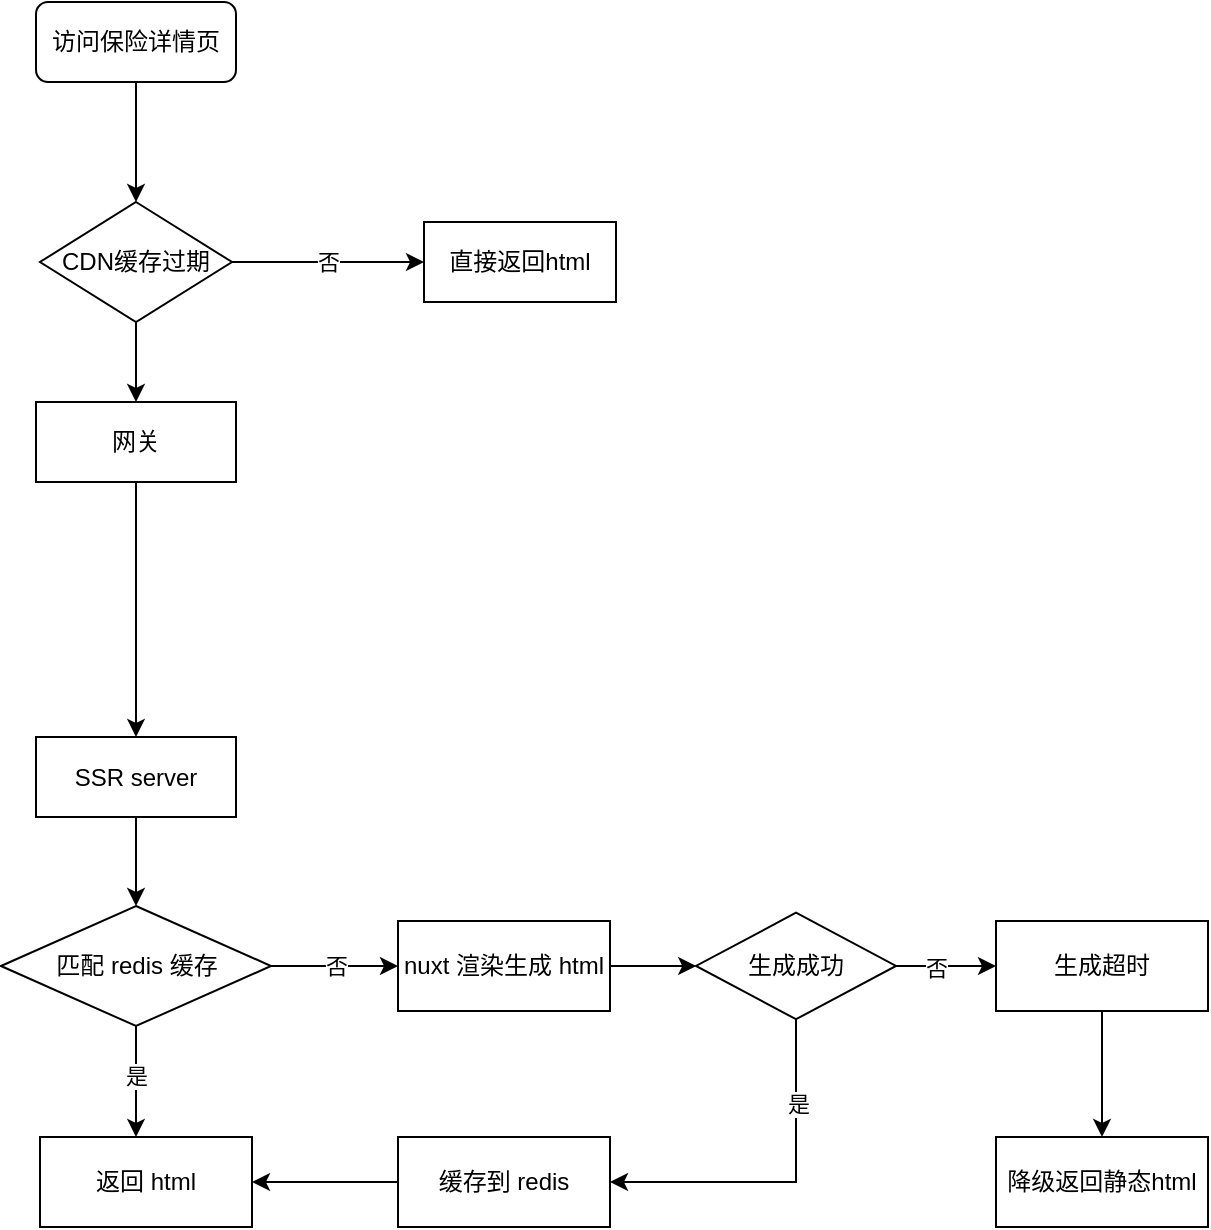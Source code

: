 <mxfile version="18.2.0" type="github">
  <diagram id="qEG29GzppgMQ6EskAuyx" name="Page-1">
    <mxGraphModel dx="1426" dy="793" grid="1" gridSize="10" guides="1" tooltips="1" connect="1" arrows="1" fold="1" page="1" pageScale="1" pageWidth="827" pageHeight="1169" math="0" shadow="0">
      <root>
        <mxCell id="0" />
        <mxCell id="1" parent="0" />
        <mxCell id="Ctoy03uefZ5JHMt1Kjl_-14" value="" style="edgeStyle=orthogonalEdgeStyle;rounded=0;orthogonalLoop=1;jettySize=auto;html=1;" edge="1" parent="1" source="Ctoy03uefZ5JHMt1Kjl_-1" target="Ctoy03uefZ5JHMt1Kjl_-13">
          <mxGeometry relative="1" as="geometry" />
        </mxCell>
        <mxCell id="Ctoy03uefZ5JHMt1Kjl_-1" value="访问保险详情页" style="rounded=1;whiteSpace=wrap;html=1;" vertex="1" parent="1">
          <mxGeometry x="120" y="220" width="100" height="40" as="geometry" />
        </mxCell>
        <mxCell id="Ctoy03uefZ5JHMt1Kjl_-16" value="否" style="edgeStyle=orthogonalEdgeStyle;rounded=0;orthogonalLoop=1;jettySize=auto;html=1;" edge="1" parent="1" source="Ctoy03uefZ5JHMt1Kjl_-13" target="Ctoy03uefZ5JHMt1Kjl_-15">
          <mxGeometry relative="1" as="geometry" />
        </mxCell>
        <mxCell id="Ctoy03uefZ5JHMt1Kjl_-18" value="" style="edgeStyle=orthogonalEdgeStyle;rounded=0;orthogonalLoop=1;jettySize=auto;html=1;" edge="1" parent="1" source="Ctoy03uefZ5JHMt1Kjl_-13" target="Ctoy03uefZ5JHMt1Kjl_-17">
          <mxGeometry relative="1" as="geometry" />
        </mxCell>
        <mxCell id="Ctoy03uefZ5JHMt1Kjl_-13" value="CDN缓存过期" style="rhombus;whiteSpace=wrap;html=1;rounded=0;" vertex="1" parent="1">
          <mxGeometry x="122" y="320" width="96" height="60" as="geometry" />
        </mxCell>
        <mxCell id="Ctoy03uefZ5JHMt1Kjl_-15" value="直接返回html" style="whiteSpace=wrap;html=1;rounded=0;" vertex="1" parent="1">
          <mxGeometry x="314" y="330" width="96" height="40" as="geometry" />
        </mxCell>
        <mxCell id="Ctoy03uefZ5JHMt1Kjl_-22" value="" style="edgeStyle=orthogonalEdgeStyle;rounded=0;orthogonalLoop=1;jettySize=auto;html=1;" edge="1" parent="1" source="Ctoy03uefZ5JHMt1Kjl_-17" target="Ctoy03uefZ5JHMt1Kjl_-21">
          <mxGeometry relative="1" as="geometry" />
        </mxCell>
        <mxCell id="Ctoy03uefZ5JHMt1Kjl_-17" value="网关" style="whiteSpace=wrap;html=1;rounded=0;" vertex="1" parent="1">
          <mxGeometry x="120" y="420" width="100" height="40" as="geometry" />
        </mxCell>
        <mxCell id="Ctoy03uefZ5JHMt1Kjl_-24" value="" style="edgeStyle=orthogonalEdgeStyle;rounded=0;orthogonalLoop=1;jettySize=auto;html=1;" edge="1" parent="1" source="Ctoy03uefZ5JHMt1Kjl_-21" target="Ctoy03uefZ5JHMt1Kjl_-23">
          <mxGeometry relative="1" as="geometry" />
        </mxCell>
        <mxCell id="Ctoy03uefZ5JHMt1Kjl_-21" value="SSR server" style="whiteSpace=wrap;html=1;rounded=0;" vertex="1" parent="1">
          <mxGeometry x="120" y="587.5" width="100" height="40" as="geometry" />
        </mxCell>
        <mxCell id="Ctoy03uefZ5JHMt1Kjl_-26" value="否" style="edgeStyle=orthogonalEdgeStyle;rounded=0;orthogonalLoop=1;jettySize=auto;html=1;" edge="1" parent="1" source="Ctoy03uefZ5JHMt1Kjl_-23" target="Ctoy03uefZ5JHMt1Kjl_-25">
          <mxGeometry relative="1" as="geometry" />
        </mxCell>
        <mxCell id="Ctoy03uefZ5JHMt1Kjl_-29" value="" style="edgeStyle=orthogonalEdgeStyle;rounded=0;orthogonalLoop=1;jettySize=auto;html=1;" edge="1" parent="1" source="Ctoy03uefZ5JHMt1Kjl_-23">
          <mxGeometry relative="1" as="geometry">
            <mxPoint x="170" y="787.5" as="targetPoint" />
          </mxGeometry>
        </mxCell>
        <mxCell id="Ctoy03uefZ5JHMt1Kjl_-33" value="是" style="edgeLabel;html=1;align=center;verticalAlign=middle;resizable=0;points=[];" vertex="1" connectable="0" parent="Ctoy03uefZ5JHMt1Kjl_-29">
          <mxGeometry x="-0.153" relative="1" as="geometry">
            <mxPoint y="1" as="offset" />
          </mxGeometry>
        </mxCell>
        <mxCell id="Ctoy03uefZ5JHMt1Kjl_-23" value="匹配 redis 缓存" style="rhombus;whiteSpace=wrap;html=1;rounded=0;" vertex="1" parent="1">
          <mxGeometry x="102.5" y="672" width="135" height="60" as="geometry" />
        </mxCell>
        <mxCell id="Ctoy03uefZ5JHMt1Kjl_-36" value="" style="edgeStyle=orthogonalEdgeStyle;rounded=0;orthogonalLoop=1;jettySize=auto;html=1;" edge="1" parent="1" source="Ctoy03uefZ5JHMt1Kjl_-25" target="Ctoy03uefZ5JHMt1Kjl_-35">
          <mxGeometry relative="1" as="geometry" />
        </mxCell>
        <mxCell id="Ctoy03uefZ5JHMt1Kjl_-25" value="nuxt 渲染生成 html" style="whiteSpace=wrap;html=1;rounded=0;" vertex="1" parent="1">
          <mxGeometry x="301" y="679.5" width="106" height="45" as="geometry" />
        </mxCell>
        <mxCell id="Ctoy03uefZ5JHMt1Kjl_-42" style="edgeStyle=orthogonalEdgeStyle;rounded=0;orthogonalLoop=1;jettySize=auto;html=1;entryX=1;entryY=0.5;entryDx=0;entryDy=0;" edge="1" parent="1" source="Ctoy03uefZ5JHMt1Kjl_-35" target="Ctoy03uefZ5JHMt1Kjl_-39">
          <mxGeometry relative="1" as="geometry">
            <Array as="points">
              <mxPoint x="500" y="810.5" />
            </Array>
          </mxGeometry>
        </mxCell>
        <mxCell id="Ctoy03uefZ5JHMt1Kjl_-43" value="是" style="edgeLabel;html=1;align=center;verticalAlign=middle;resizable=0;points=[];" vertex="1" connectable="0" parent="Ctoy03uefZ5JHMt1Kjl_-42">
          <mxGeometry x="-0.52" y="1" relative="1" as="geometry">
            <mxPoint as="offset" />
          </mxGeometry>
        </mxCell>
        <mxCell id="Ctoy03uefZ5JHMt1Kjl_-45" value="" style="edgeStyle=orthogonalEdgeStyle;rounded=0;orthogonalLoop=1;jettySize=auto;html=1;" edge="1" parent="1" source="Ctoy03uefZ5JHMt1Kjl_-35" target="Ctoy03uefZ5JHMt1Kjl_-44">
          <mxGeometry relative="1" as="geometry" />
        </mxCell>
        <mxCell id="Ctoy03uefZ5JHMt1Kjl_-46" value="否" style="edgeLabel;html=1;align=center;verticalAlign=middle;resizable=0;points=[];" vertex="1" connectable="0" parent="Ctoy03uefZ5JHMt1Kjl_-45">
          <mxGeometry x="-0.212" y="-1" relative="1" as="geometry">
            <mxPoint as="offset" />
          </mxGeometry>
        </mxCell>
        <mxCell id="Ctoy03uefZ5JHMt1Kjl_-35" value="生成成功" style="rhombus;whiteSpace=wrap;html=1;rounded=0;" vertex="1" parent="1">
          <mxGeometry x="450" y="675.37" width="100" height="53.25" as="geometry" />
        </mxCell>
        <mxCell id="Ctoy03uefZ5JHMt1Kjl_-41" value="" style="edgeStyle=orthogonalEdgeStyle;rounded=0;orthogonalLoop=1;jettySize=auto;html=1;" edge="1" parent="1" source="Ctoy03uefZ5JHMt1Kjl_-39" target="Ctoy03uefZ5JHMt1Kjl_-40">
          <mxGeometry relative="1" as="geometry" />
        </mxCell>
        <mxCell id="Ctoy03uefZ5JHMt1Kjl_-39" value="缓存到 redis" style="whiteSpace=wrap;html=1;rounded=0;" vertex="1" parent="1">
          <mxGeometry x="301" y="787.5" width="106" height="45" as="geometry" />
        </mxCell>
        <mxCell id="Ctoy03uefZ5JHMt1Kjl_-40" value="返回 html" style="whiteSpace=wrap;html=1;rounded=0;" vertex="1" parent="1">
          <mxGeometry x="122" y="787.5" width="106" height="45" as="geometry" />
        </mxCell>
        <mxCell id="Ctoy03uefZ5JHMt1Kjl_-48" value="" style="edgeStyle=orthogonalEdgeStyle;rounded=0;orthogonalLoop=1;jettySize=auto;html=1;" edge="1" parent="1" source="Ctoy03uefZ5JHMt1Kjl_-44" target="Ctoy03uefZ5JHMt1Kjl_-47">
          <mxGeometry relative="1" as="geometry" />
        </mxCell>
        <mxCell id="Ctoy03uefZ5JHMt1Kjl_-44" value="生成超时" style="whiteSpace=wrap;html=1;rounded=0;" vertex="1" parent="1">
          <mxGeometry x="600" y="679.5" width="106" height="45" as="geometry" />
        </mxCell>
        <mxCell id="Ctoy03uefZ5JHMt1Kjl_-47" value="降级返回静态html" style="whiteSpace=wrap;html=1;rounded=0;" vertex="1" parent="1">
          <mxGeometry x="600" y="787.5" width="106" height="45" as="geometry" />
        </mxCell>
      </root>
    </mxGraphModel>
  </diagram>
</mxfile>
